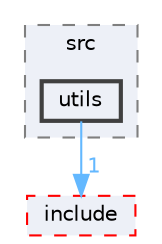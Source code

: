 digraph "search_engine_cpp/lib/src/utils"
{
 // LATEX_PDF_SIZE
  bgcolor="transparent";
  edge [fontname=Helvetica,fontsize=10,labelfontname=Helvetica,labelfontsize=10];
  node [fontname=Helvetica,fontsize=10,shape=box,height=0.2,width=0.4];
  compound=true
  subgraph clusterdir_1c56e417f4fa2c5924f6908ea89055d7 {
    graph [ bgcolor="#edf0f7", pencolor="grey50", label="src", fontname=Helvetica,fontsize=10 style="filled,dashed", URL="dir_1c56e417f4fa2c5924f6908ea89055d7.html",tooltip=""]
  dir_1dae06c4a32425ad345aef6f26211404 [label="utils", fillcolor="#edf0f7", color="grey25", style="filled,bold", URL="dir_1dae06c4a32425ad345aef6f26211404.html",tooltip=""];
  }
  dir_473c6631354291f83f444b86390eb28c [label="include", fillcolor="#edf0f7", color="red", style="filled,dashed", URL="dir_473c6631354291f83f444b86390eb28c.html",tooltip=""];
  dir_1dae06c4a32425ad345aef6f26211404->dir_473c6631354291f83f444b86390eb28c [headlabel="1", labeldistance=1.5 headhref="dir_000014_000005.html" href="dir_000014_000005.html" color="steelblue1" fontcolor="steelblue1"];
}
